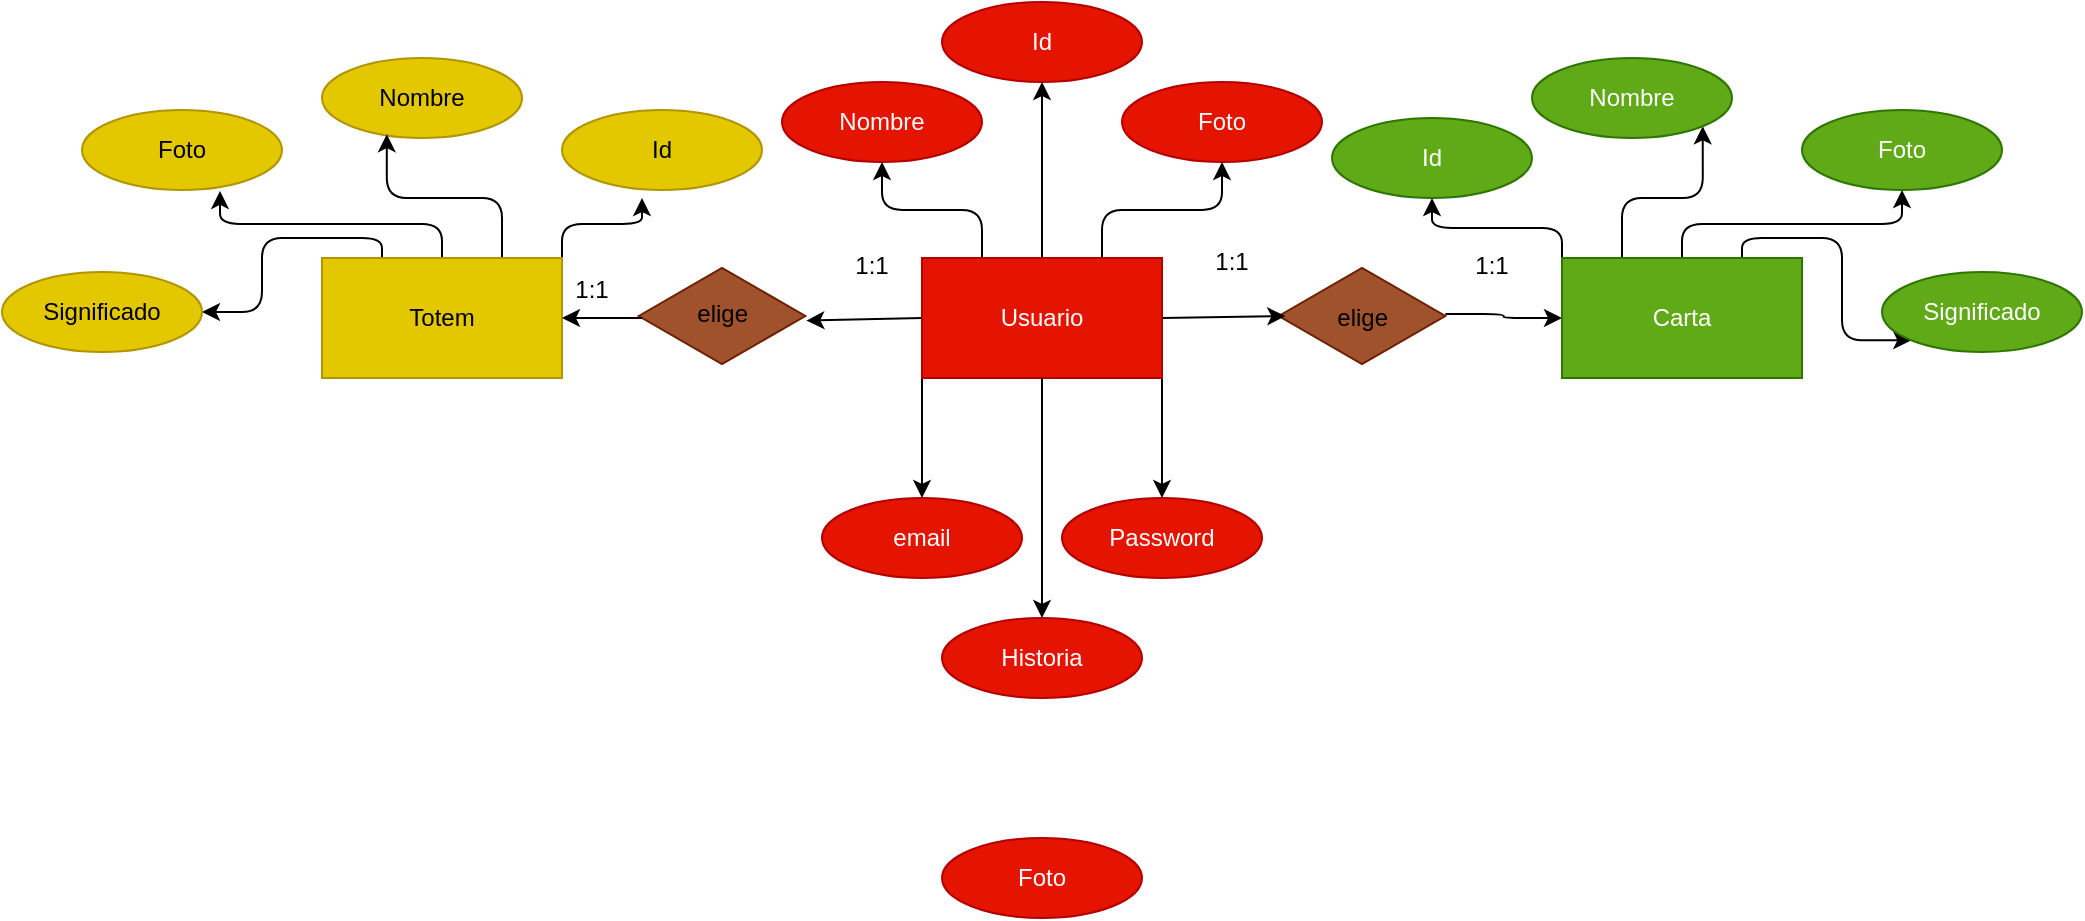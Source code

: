 <mxfile scale="0.5" border="0">
    <diagram id="iE6qEzHiYXfZ3j9LID3-" name="Modelo conceptual">
        <mxGraphModel dx="1103" dy="408" grid="1" gridSize="10" guides="1" tooltips="1" connect="1" arrows="1" fold="1" page="1" pageScale="1" pageWidth="1200" pageHeight="1920" background="none" math="0" shadow="0">
            <root>
                <mxCell id="0"/>
                <mxCell id="1" parent="0"/>
                <UserObject label="1:1" placeholders="1" name="Variable" id="35">
                    <mxCell style="text;html=1;strokeColor=none;fillColor=none;align=center;verticalAlign=middle;whiteSpace=wrap;overflow=hidden;" parent="1" vertex="1">
                        <mxGeometry x="330" y="186" width="30" height="20" as="geometry"/>
                    </mxCell>
                </UserObject>
                <UserObject label="1:1" placeholders="1" name="Variable" id="36">
                    <mxCell style="text;html=1;strokeColor=none;fillColor=none;align=center;verticalAlign=middle;whiteSpace=wrap;overflow=hidden;" parent="1" vertex="1">
                        <mxGeometry x="780" y="174" width="30" height="20" as="geometry"/>
                    </mxCell>
                </UserObject>
                <mxCell id="40" value="" style="html=1;whiteSpace=wrap;aspect=fixed;shape=isoRectangle;strokeColor=#6D1F00;fillColor=#a0522d;fontColor=#ffffff;" parent="1" vertex="1">
                    <mxGeometry x="368.34" y="184" width="83.33" height="50" as="geometry"/>
                </mxCell>
                <mxCell id="41" value="elige" style="text;strokeColor=none;fillColor=none;align=left;verticalAlign=top;spacingLeft=4;spacingRight=4;overflow=hidden;rotatable=0;points=[[0,0.5],[1,0.5]];portConstraint=eastwest;" parent="1" vertex="1">
                    <mxGeometry x="391.67" y="194" width="60" height="26" as="geometry"/>
                </mxCell>
                <mxCell id="44" style="edgeStyle=none;html=1;exitX=0;exitY=0.5;exitDx=0;exitDy=0;entryX=1.006;entryY=0.546;entryDx=0;entryDy=0;entryPerimeter=0;" parent="1" source="pCyHIW71zzCSvo0dhxa5-77" target="40" edge="1">
                    <mxGeometry relative="1" as="geometry">
                        <mxPoint x="510" y="197" as="sourcePoint"/>
                    </mxGeometry>
                </mxCell>
                <UserObject label="1:1" placeholders="1" name="Variable" id="46">
                    <mxCell style="text;html=1;strokeColor=none;fillColor=none;align=center;verticalAlign=middle;whiteSpace=wrap;overflow=hidden;" parent="1" vertex="1">
                        <mxGeometry x="470" y="174" width="30" height="20" as="geometry"/>
                    </mxCell>
                </UserObject>
                <mxCell id="47" value="" style="html=1;whiteSpace=wrap;aspect=fixed;shape=isoRectangle;strokeColor=#6D1F00;fillColor=#a0522d;fontColor=#ffffff;" parent="1" vertex="1">
                    <mxGeometry x="688.34" y="184" width="83.33" height="50" as="geometry"/>
                </mxCell>
                <mxCell id="61" style="edgeStyle=orthogonalEdgeStyle;html=1;exitX=1;exitY=0.5;exitDx=0;exitDy=0;entryX=0;entryY=0.5;entryDx=0;entryDy=0;" parent="1" source="48" target="pCyHIW71zzCSvo0dhxa5-83" edge="1">
                    <mxGeometry relative="1" as="geometry"/>
                </mxCell>
                <mxCell id="48" value="elige" style="text;strokeColor=none;fillColor=none;align=left;verticalAlign=top;spacingLeft=4;spacingRight=4;overflow=hidden;rotatable=0;points=[[0,0.5],[1,0.5]];portConstraint=eastwest;" parent="1" vertex="1">
                    <mxGeometry x="711.67" y="196" width="60" height="24" as="geometry"/>
                </mxCell>
                <mxCell id="51" style="edgeStyle=none;html=1;entryX=0.04;entryY=0.5;entryDx=0;entryDy=0;entryPerimeter=0;exitX=1;exitY=0.5;exitDx=0;exitDy=0;" parent="1" source="pCyHIW71zzCSvo0dhxa5-77" target="47" edge="1">
                    <mxGeometry relative="1" as="geometry">
                        <mxPoint x="640" y="197" as="sourcePoint"/>
                    </mxGeometry>
                </mxCell>
                <UserObject label="1:1" placeholders="1" name="Variable" id="52">
                    <mxCell style="text;html=1;strokeColor=none;fillColor=none;align=center;verticalAlign=middle;whiteSpace=wrap;overflow=hidden;" parent="1" vertex="1">
                        <mxGeometry x="650" y="172" width="30" height="20" as="geometry"/>
                    </mxCell>
                </UserObject>
                <mxCell id="pCyHIW71zzCSvo0dhxa5-69" value="Id" style="ellipse;whiteSpace=wrap;html=1;align=center;newEdgeStyle={&quot;edgeStyle&quot;:&quot;entityRelationEdgeStyle&quot;,&quot;startArrow&quot;:&quot;none&quot;,&quot;endArrow&quot;:&quot;none&quot;,&quot;segment&quot;:10,&quot;curved&quot;:1};treeFolding=1;treeMoving=1;strokeColor=#B09500;fillColor=#e3c800;fontColor=#000000;" parent="1" vertex="1">
                    <mxGeometry x="330" y="106" width="100" height="40" as="geometry"/>
                </mxCell>
                <mxCell id="pCyHIW71zzCSvo0dhxa5-70" value="Nombre" style="ellipse;whiteSpace=wrap;html=1;align=center;newEdgeStyle={&quot;edgeStyle&quot;:&quot;entityRelationEdgeStyle&quot;,&quot;startArrow&quot;:&quot;none&quot;,&quot;endArrow&quot;:&quot;none&quot;,&quot;segment&quot;:10,&quot;curved&quot;:1};treeFolding=1;treeMoving=1;strokeColor=#B09500;fillColor=#e3c800;fontColor=#000000;" parent="1" vertex="1">
                    <mxGeometry x="210" y="80" width="100" height="40" as="geometry"/>
                </mxCell>
                <mxCell id="pCyHIW71zzCSvo0dhxa5-71" value="Foto" style="ellipse;whiteSpace=wrap;html=1;align=center;newEdgeStyle={&quot;edgeStyle&quot;:&quot;entityRelationEdgeStyle&quot;,&quot;startArrow&quot;:&quot;none&quot;,&quot;endArrow&quot;:&quot;none&quot;,&quot;segment&quot;:10,&quot;curved&quot;:1};treeFolding=1;treeMoving=1;strokeColor=#B09500;fillColor=#e3c800;fontColor=#000000;" parent="1" vertex="1">
                    <mxGeometry x="90" y="106" width="100" height="40" as="geometry"/>
                </mxCell>
                <mxCell id="pCyHIW71zzCSvo0dhxa5-103" style="edgeStyle=orthogonalEdgeStyle;html=1;exitX=0.5;exitY=0;exitDx=0;exitDy=0;entryX=0.69;entryY=1.012;entryDx=0;entryDy=0;entryPerimeter=0;" parent="1" source="pCyHIW71zzCSvo0dhxa5-76" target="pCyHIW71zzCSvo0dhxa5-71" edge="1">
                    <mxGeometry relative="1" as="geometry"/>
                </mxCell>
                <mxCell id="pCyHIW71zzCSvo0dhxa5-104" style="edgeStyle=orthogonalEdgeStyle;html=1;exitX=0.75;exitY=0;exitDx=0;exitDy=0;entryX=0.324;entryY=0.952;entryDx=0;entryDy=0;entryPerimeter=0;" parent="1" source="pCyHIW71zzCSvo0dhxa5-76" target="pCyHIW71zzCSvo0dhxa5-70" edge="1">
                    <mxGeometry relative="1" as="geometry"/>
                </mxCell>
                <mxCell id="pCyHIW71zzCSvo0dhxa5-105" style="edgeStyle=orthogonalEdgeStyle;html=1;exitX=1;exitY=0;exitDx=0;exitDy=0;entryX=0.4;entryY=1.1;entryDx=0;entryDy=0;entryPerimeter=0;" parent="1" source="pCyHIW71zzCSvo0dhxa5-76" target="pCyHIW71zzCSvo0dhxa5-69" edge="1">
                    <mxGeometry relative="1" as="geometry"/>
                </mxCell>
                <mxCell id="58" style="edgeStyle=orthogonalEdgeStyle;html=1;exitX=0.25;exitY=0;exitDx=0;exitDy=0;entryX=1;entryY=0.5;entryDx=0;entryDy=0;" parent="1" source="pCyHIW71zzCSvo0dhxa5-76" target="54" edge="1">
                    <mxGeometry relative="1" as="geometry"/>
                </mxCell>
                <UserObject label="Totem" treeRoot="1" id="pCyHIW71zzCSvo0dhxa5-76">
                    <mxCell style="whiteSpace=wrap;html=1;align=center;treeFolding=1;treeMoving=1;newEdgeStyle={&quot;edgeStyle&quot;:&quot;elbowEdgeStyle&quot;,&quot;startArrow&quot;:&quot;none&quot;,&quot;endArrow&quot;:&quot;none&quot;};strokeColor=#B09500;fillColor=#e3c800;fontColor=#000000;" parent="1" vertex="1">
                        <mxGeometry x="210" y="180" width="120" height="60" as="geometry"/>
                    </mxCell>
                </UserObject>
                <mxCell id="pCyHIW71zzCSvo0dhxa5-106" style="edgeStyle=orthogonalEdgeStyle;html=1;exitX=0.25;exitY=0;exitDx=0;exitDy=0;entryX=0.5;entryY=1;entryDx=0;entryDy=0;" parent="1" source="pCyHIW71zzCSvo0dhxa5-77" target="pCyHIW71zzCSvo0dhxa5-79" edge="1">
                    <mxGeometry relative="1" as="geometry"/>
                </mxCell>
                <mxCell id="pCyHIW71zzCSvo0dhxa5-107" style="edgeStyle=orthogonalEdgeStyle;html=1;exitX=0.5;exitY=0;exitDx=0;exitDy=0;entryX=0.5;entryY=1;entryDx=0;entryDy=0;" parent="1" source="pCyHIW71zzCSvo0dhxa5-77" target="pCyHIW71zzCSvo0dhxa5-78" edge="1">
                    <mxGeometry relative="1" as="geometry"/>
                </mxCell>
                <mxCell id="pCyHIW71zzCSvo0dhxa5-108" style="edgeStyle=orthogonalEdgeStyle;html=1;exitX=0.75;exitY=0;exitDx=0;exitDy=0;entryX=0.5;entryY=1;entryDx=0;entryDy=0;" parent="1" source="pCyHIW71zzCSvo0dhxa5-77" target="pCyHIW71zzCSvo0dhxa5-81" edge="1">
                    <mxGeometry relative="1" as="geometry"/>
                </mxCell>
                <mxCell id="_eCifLH6FwVJIG36iBmr-53" style="edgeStyle=orthogonalEdgeStyle;html=1;exitX=0;exitY=1;exitDx=0;exitDy=0;entryX=0.5;entryY=0;entryDx=0;entryDy=0;" parent="1" source="pCyHIW71zzCSvo0dhxa5-77" target="pCyHIW71zzCSvo0dhxa5-80" edge="1">
                    <mxGeometry relative="1" as="geometry"/>
                </mxCell>
                <mxCell id="_eCifLH6FwVJIG36iBmr-54" style="edgeStyle=orthogonalEdgeStyle;html=1;exitX=1;exitY=1;exitDx=0;exitDy=0;entryX=0.5;entryY=0;entryDx=0;entryDy=0;" parent="1" source="pCyHIW71zzCSvo0dhxa5-77" target="pCyHIW71zzCSvo0dhxa5-82" edge="1">
                    <mxGeometry relative="1" as="geometry"/>
                </mxCell>
                <UserObject label="Usuario" treeRoot="1" id="pCyHIW71zzCSvo0dhxa5-77">
                    <mxCell style="whiteSpace=wrap;html=1;align=center;treeFolding=1;treeMoving=1;newEdgeStyle={&quot;edgeStyle&quot;:&quot;elbowEdgeStyle&quot;,&quot;startArrow&quot;:&quot;none&quot;,&quot;endArrow&quot;:&quot;none&quot;};strokeColor=#B20000;fillColor=#e51400;fontColor=#ffffff;" parent="1" vertex="1">
                        <mxGeometry x="510" y="180" width="120" height="60" as="geometry"/>
                    </mxCell>
                </UserObject>
                <mxCell id="pCyHIW71zzCSvo0dhxa5-78" value="Id" style="ellipse;whiteSpace=wrap;html=1;align=center;newEdgeStyle={&quot;edgeStyle&quot;:&quot;entityRelationEdgeStyle&quot;,&quot;startArrow&quot;:&quot;none&quot;,&quot;endArrow&quot;:&quot;none&quot;,&quot;segment&quot;:10,&quot;curved&quot;:1};treeFolding=1;treeMoving=1;strokeColor=#B20000;fillColor=#e51400;fontColor=#ffffff;" parent="1" vertex="1">
                    <mxGeometry x="520" y="52" width="100" height="40" as="geometry"/>
                </mxCell>
                <mxCell id="pCyHIW71zzCSvo0dhxa5-79" value="Nombre" style="ellipse;whiteSpace=wrap;html=1;align=center;newEdgeStyle={&quot;edgeStyle&quot;:&quot;entityRelationEdgeStyle&quot;,&quot;startArrow&quot;:&quot;none&quot;,&quot;endArrow&quot;:&quot;none&quot;,&quot;segment&quot;:10,&quot;curved&quot;:1};treeFolding=1;treeMoving=1;strokeColor=#B20000;fillColor=#e51400;fontColor=#ffffff;" parent="1" vertex="1">
                    <mxGeometry x="440" y="92" width="100" height="40" as="geometry"/>
                </mxCell>
                <mxCell id="pCyHIW71zzCSvo0dhxa5-80" value="email" style="ellipse;whiteSpace=wrap;html=1;align=center;newEdgeStyle={&quot;edgeStyle&quot;:&quot;entityRelationEdgeStyle&quot;,&quot;startArrow&quot;:&quot;none&quot;,&quot;endArrow&quot;:&quot;none&quot;,&quot;segment&quot;:10,&quot;curved&quot;:1};treeFolding=1;treeMoving=1;strokeColor=#B20000;fillColor=#e51400;fontColor=#ffffff;" parent="1" vertex="1">
                    <mxGeometry x="460" y="300" width="100" height="40" as="geometry"/>
                </mxCell>
                <mxCell id="pCyHIW71zzCSvo0dhxa5-81" value="Foto" style="ellipse;whiteSpace=wrap;html=1;align=center;newEdgeStyle={&quot;edgeStyle&quot;:&quot;entityRelationEdgeStyle&quot;,&quot;startArrow&quot;:&quot;none&quot;,&quot;endArrow&quot;:&quot;none&quot;,&quot;segment&quot;:10,&quot;curved&quot;:1};treeFolding=1;treeMoving=1;strokeColor=#B20000;fillColor=#e51400;fontColor=#ffffff;" parent="1" vertex="1">
                    <mxGeometry x="610" y="92" width="100" height="40" as="geometry"/>
                </mxCell>
                <mxCell id="pCyHIW71zzCSvo0dhxa5-82" value="Password" style="ellipse;whiteSpace=wrap;html=1;align=center;newEdgeStyle={&quot;edgeStyle&quot;:&quot;entityRelationEdgeStyle&quot;,&quot;startArrow&quot;:&quot;none&quot;,&quot;endArrow&quot;:&quot;none&quot;,&quot;segment&quot;:10,&quot;curved&quot;:1};treeFolding=1;treeMoving=1;strokeColor=#B20000;fillColor=#e51400;fontColor=#ffffff;" parent="1" vertex="1">
                    <mxGeometry x="580" y="300" width="100" height="40" as="geometry"/>
                </mxCell>
                <mxCell id="_eCifLH6FwVJIG36iBmr-59" style="edgeStyle=orthogonalEdgeStyle;html=1;exitX=0;exitY=0;exitDx=0;exitDy=0;entryX=0.5;entryY=1;entryDx=0;entryDy=0;" parent="1" source="pCyHIW71zzCSvo0dhxa5-83" target="pCyHIW71zzCSvo0dhxa5-84" edge="1">
                    <mxGeometry relative="1" as="geometry"/>
                </mxCell>
                <mxCell id="_eCifLH6FwVJIG36iBmr-60" style="edgeStyle=orthogonalEdgeStyle;html=1;exitX=0.25;exitY=0;exitDx=0;exitDy=0;entryX=1;entryY=1;entryDx=0;entryDy=0;" parent="1" source="pCyHIW71zzCSvo0dhxa5-83" target="pCyHIW71zzCSvo0dhxa5-85" edge="1">
                    <mxGeometry relative="1" as="geometry"/>
                </mxCell>
                <mxCell id="_eCifLH6FwVJIG36iBmr-61" style="edgeStyle=orthogonalEdgeStyle;html=1;exitX=0.5;exitY=0;exitDx=0;exitDy=0;entryX=0.5;entryY=1;entryDx=0;entryDy=0;" parent="1" source="pCyHIW71zzCSvo0dhxa5-83" target="pCyHIW71zzCSvo0dhxa5-86" edge="1">
                    <mxGeometry relative="1" as="geometry"/>
                </mxCell>
                <mxCell id="_eCifLH6FwVJIG36iBmr-62" style="edgeStyle=orthogonalEdgeStyle;html=1;exitX=0.75;exitY=0;exitDx=0;exitDy=0;entryX=0;entryY=1;entryDx=0;entryDy=0;" parent="1" source="pCyHIW71zzCSvo0dhxa5-83" target="pCyHIW71zzCSvo0dhxa5-87" edge="1">
                    <mxGeometry relative="1" as="geometry"/>
                </mxCell>
                <UserObject label="Carta" treeRoot="1" id="pCyHIW71zzCSvo0dhxa5-83">
                    <mxCell style="whiteSpace=wrap;html=1;align=center;treeFolding=1;treeMoving=1;newEdgeStyle={&quot;edgeStyle&quot;:&quot;elbowEdgeStyle&quot;,&quot;startArrow&quot;:&quot;none&quot;,&quot;endArrow&quot;:&quot;none&quot;};strokeColor=#2D7600;fillColor=#60a917;fontColor=#ffffff;" parent="1" vertex="1">
                        <mxGeometry x="830" y="180" width="120" height="60" as="geometry"/>
                    </mxCell>
                </UserObject>
                <mxCell id="pCyHIW71zzCSvo0dhxa5-84" value="Id" style="ellipse;whiteSpace=wrap;html=1;align=center;newEdgeStyle={&quot;edgeStyle&quot;:&quot;entityRelationEdgeStyle&quot;,&quot;startArrow&quot;:&quot;none&quot;,&quot;endArrow&quot;:&quot;none&quot;,&quot;segment&quot;:10,&quot;curved&quot;:1};treeFolding=1;treeMoving=1;strokeColor=#2D7600;fillColor=#60a917;fontColor=#ffffff;" parent="1" vertex="1">
                    <mxGeometry x="715" y="110" width="100" height="40" as="geometry"/>
                </mxCell>
                <mxCell id="pCyHIW71zzCSvo0dhxa5-85" value="Nombre" style="ellipse;whiteSpace=wrap;html=1;align=center;newEdgeStyle={&quot;edgeStyle&quot;:&quot;entityRelationEdgeStyle&quot;,&quot;startArrow&quot;:&quot;none&quot;,&quot;endArrow&quot;:&quot;none&quot;,&quot;segment&quot;:10,&quot;curved&quot;:1};treeFolding=1;treeMoving=1;strokeColor=#2D7600;fillColor=#60a917;fontColor=#ffffff;" parent="1" vertex="1">
                    <mxGeometry x="815" y="80" width="100" height="40" as="geometry"/>
                </mxCell>
                <mxCell id="pCyHIW71zzCSvo0dhxa5-86" value="Foto" style="ellipse;whiteSpace=wrap;html=1;align=center;newEdgeStyle={&quot;edgeStyle&quot;:&quot;entityRelationEdgeStyle&quot;,&quot;startArrow&quot;:&quot;none&quot;,&quot;endArrow&quot;:&quot;none&quot;,&quot;segment&quot;:10,&quot;curved&quot;:1};treeFolding=1;treeMoving=1;strokeColor=#2D7600;fillColor=#60a917;fontColor=#ffffff;" parent="1" vertex="1">
                    <mxGeometry x="950" y="106" width="100" height="40" as="geometry"/>
                </mxCell>
                <mxCell id="pCyHIW71zzCSvo0dhxa5-87" value="Significado" style="ellipse;whiteSpace=wrap;html=1;align=center;newEdgeStyle={&quot;edgeStyle&quot;:&quot;entityRelationEdgeStyle&quot;,&quot;startArrow&quot;:&quot;none&quot;,&quot;endArrow&quot;:&quot;none&quot;,&quot;segment&quot;:10,&quot;curved&quot;:1};treeFolding=1;treeMoving=1;strokeColor=#2D7600;fillColor=#60a917;fontColor=#ffffff;" parent="1" vertex="1">
                    <mxGeometry x="990" y="187" width="100" height="40" as="geometry"/>
                </mxCell>
                <mxCell id="ReUuybEWFd-jLYVmtw9k-53" value="Foto" style="ellipse;whiteSpace=wrap;html=1;align=center;newEdgeStyle={&quot;edgeStyle&quot;:&quot;entityRelationEdgeStyle&quot;,&quot;startArrow&quot;:&quot;none&quot;,&quot;endArrow&quot;:&quot;none&quot;,&quot;segment&quot;:10,&quot;curved&quot;:1};treeFolding=1;treeMoving=1;strokeColor=#B20000;fillColor=#e51400;fontColor=#ffffff;" parent="1" vertex="1">
                    <mxGeometry x="520" y="470" width="100" height="40" as="geometry"/>
                </mxCell>
                <mxCell id="54" value="Significado" style="ellipse;whiteSpace=wrap;html=1;align=center;newEdgeStyle={&quot;edgeStyle&quot;:&quot;entityRelationEdgeStyle&quot;,&quot;startArrow&quot;:&quot;none&quot;,&quot;endArrow&quot;:&quot;none&quot;,&quot;segment&quot;:10,&quot;curved&quot;:1};treeFolding=1;treeMoving=1;strokeColor=#B09500;fillColor=#e3c800;fontColor=#000000;" parent="1" vertex="1">
                    <mxGeometry x="50" y="187" width="100" height="40" as="geometry"/>
                </mxCell>
                <mxCell id="59" value="" style="endArrow=classic;html=1;entryX=1;entryY=0.5;entryDx=0;entryDy=0;" parent="1" target="pCyHIW71zzCSvo0dhxa5-76" edge="1">
                    <mxGeometry width="50" height="50" relative="1" as="geometry">
                        <mxPoint x="370" y="210" as="sourcePoint"/>
                        <mxPoint x="620" y="170" as="targetPoint"/>
                    </mxGeometry>
                </mxCell>
                <mxCell id="WdvmAIKZVsrWTB-4Ifth-61" value="Historia" style="ellipse;whiteSpace=wrap;html=1;align=center;newEdgeStyle={&quot;edgeStyle&quot;:&quot;entityRelationEdgeStyle&quot;,&quot;startArrow&quot;:&quot;none&quot;,&quot;endArrow&quot;:&quot;none&quot;,&quot;segment&quot;:10,&quot;curved&quot;:1};treeFolding=1;treeMoving=1;strokeColor=#B20000;fillColor=#e51400;fontColor=#ffffff;" parent="1" vertex="1">
                    <mxGeometry x="520" y="360" width="100" height="40" as="geometry"/>
                </mxCell>
                <mxCell id="WdvmAIKZVsrWTB-4Ifth-62" value="" style="endArrow=classic;html=1;exitX=0.5;exitY=1;exitDx=0;exitDy=0;entryX=0.5;entryY=0;entryDx=0;entryDy=0;" parent="1" source="pCyHIW71zzCSvo0dhxa5-77" target="WdvmAIKZVsrWTB-4Ifth-61" edge="1">
                    <mxGeometry width="50" height="50" relative="1" as="geometry">
                        <mxPoint x="570" y="220" as="sourcePoint"/>
                        <mxPoint x="620" y="170" as="targetPoint"/>
                    </mxGeometry>
                </mxCell>
            </root>
        </mxGraphModel>
    </diagram>
    <diagram name="Inicio modelo lógico" id="D69tmYM4fXNlvvnJkglO">
        <mxGraphModel dx="1043" dy="467" grid="1" gridSize="10" guides="1" tooltips="1" connect="1" arrows="1" fold="1" page="1" pageScale="1" pageWidth="980" pageHeight="1390" background="none" math="0" shadow="0">
            <root>
                <mxCell id="hHqZHQeaDjUlf17yymRI-0"/>
                <mxCell id="hHqZHQeaDjUlf17yymRI-1" parent="hHqZHQeaDjUlf17yymRI-0"/>
                <mxCell id="hHqZHQeaDjUlf17yymRI-2" value="Carta" style="swimlane;fontStyle=0;childLayout=stackLayout;horizontal=1;startSize=26;fillColor=#60a917;horizontalStack=0;resizeParent=1;resizeParentMax=0;resizeLast=0;collapsible=1;marginBottom=0;fontColor=#ffffff;strokeColor=#2D7600;" parent="hHqZHQeaDjUlf17yymRI-1" vertex="1">
                    <mxGeometry x="720" y="40" width="140" height="130" as="geometry"/>
                </mxCell>
                <mxCell id="hHqZHQeaDjUlf17yymRI-3" value="Id [PK]" style="text;strokeColor=none;fillColor=none;align=left;verticalAlign=top;spacingLeft=4;spacingRight=4;overflow=hidden;rotatable=0;points=[[0,0.5],[1,0.5]];portConstraint=eastwest;" parent="hHqZHQeaDjUlf17yymRI-2" vertex="1">
                    <mxGeometry y="26" width="140" height="26" as="geometry"/>
                </mxCell>
                <mxCell id="hHqZHQeaDjUlf17yymRI-4" value="Nombre" style="text;strokeColor=none;fillColor=none;align=left;verticalAlign=top;spacingLeft=4;spacingRight=4;overflow=hidden;rotatable=0;points=[[0,0.5],[1,0.5]];portConstraint=eastwest;" parent="hHqZHQeaDjUlf17yymRI-2" vertex="1">
                    <mxGeometry y="52" width="140" height="26" as="geometry"/>
                </mxCell>
                <mxCell id="hHqZHQeaDjUlf17yymRI-8" value="Foto" style="text;strokeColor=none;fillColor=none;align=left;verticalAlign=top;spacingLeft=4;spacingRight=4;overflow=hidden;rotatable=0;points=[[0,0.5],[1,0.5]];portConstraint=eastwest;" parent="hHqZHQeaDjUlf17yymRI-2" vertex="1">
                    <mxGeometry y="78" width="140" height="26" as="geometry"/>
                </mxCell>
                <mxCell id="sWroOtHjZFTIptuPELxP-1" value="Significado" style="text;strokeColor=none;fillColor=none;align=left;verticalAlign=top;spacingLeft=4;spacingRight=4;overflow=hidden;rotatable=0;points=[[0,0.5],[1,0.5]];portConstraint=eastwest;" parent="hHqZHQeaDjUlf17yymRI-2" vertex="1">
                    <mxGeometry y="104" width="140" height="26" as="geometry"/>
                </mxCell>
                <mxCell id="hHqZHQeaDjUlf17yymRI-10" value="Totem" style="swimlane;fontStyle=0;childLayout=stackLayout;horizontal=1;startSize=26;fillColor=#e3c800;horizontalStack=0;resizeParent=1;resizeParentMax=0;resizeLast=0;collapsible=1;marginBottom=0;fontColor=#000000;strokeColor=#B09500;" parent="hHqZHQeaDjUlf17yymRI-1" vertex="1">
                    <mxGeometry x="90" y="40" width="140" height="130" as="geometry"/>
                </mxCell>
                <mxCell id="hHqZHQeaDjUlf17yymRI-11" value="Id [PK]" style="text;strokeColor=none;fillColor=none;align=left;verticalAlign=top;spacingLeft=4;spacingRight=4;overflow=hidden;rotatable=0;points=[[0,0.5],[1,0.5]];portConstraint=eastwest;" parent="hHqZHQeaDjUlf17yymRI-10" vertex="1">
                    <mxGeometry y="26" width="140" height="26" as="geometry"/>
                </mxCell>
                <mxCell id="hHqZHQeaDjUlf17yymRI-12" value="Nombre" style="text;strokeColor=none;fillColor=none;align=left;verticalAlign=top;spacingLeft=4;spacingRight=4;overflow=hidden;rotatable=0;points=[[0,0.5],[1,0.5]];portConstraint=eastwest;" parent="hHqZHQeaDjUlf17yymRI-10" vertex="1">
                    <mxGeometry y="52" width="140" height="26" as="geometry"/>
                </mxCell>
                <mxCell id="YVK6UqGNmw5OA04rjKyP-0" value="Foto" style="text;strokeColor=none;fillColor=none;align=left;verticalAlign=top;spacingLeft=4;spacingRight=4;overflow=hidden;rotatable=0;points=[[0,0.5],[1,0.5]];portConstraint=eastwest;" parent="hHqZHQeaDjUlf17yymRI-10" vertex="1">
                    <mxGeometry y="78" width="140" height="26" as="geometry"/>
                </mxCell>
                <mxCell id="hHqZHQeaDjUlf17yymRI-14" value="Significado" style="text;strokeColor=none;fillColor=none;align=left;verticalAlign=top;spacingLeft=4;spacingRight=4;overflow=hidden;rotatable=0;points=[[0,0.5],[1,0.5]];portConstraint=eastwest;" parent="hHqZHQeaDjUlf17yymRI-10" vertex="1">
                    <mxGeometry y="104" width="140" height="26" as="geometry"/>
                </mxCell>
                <mxCell id="hHqZHQeaDjUlf17yymRI-18" value="Usuario" style="swimlane;fontStyle=0;childLayout=stackLayout;horizontal=1;startSize=26;fillColor=#e51400;horizontalStack=0;resizeParent=1;resizeParentMax=0;resizeLast=0;collapsible=1;marginBottom=0;fontColor=#ffffff;strokeColor=#B20000;" parent="hHqZHQeaDjUlf17yymRI-1" vertex="1">
                    <mxGeometry x="414" y="40" width="140" height="186" as="geometry"/>
                </mxCell>
                <mxCell id="hHqZHQeaDjUlf17yymRI-19" value="Id [PK]" style="text;strokeColor=none;fillColor=none;align=left;verticalAlign=top;spacingLeft=4;spacingRight=4;overflow=hidden;rotatable=0;points=[[0,0.5],[1,0.5]];portConstraint=eastwest;" parent="hHqZHQeaDjUlf17yymRI-18" vertex="1">
                    <mxGeometry y="26" width="140" height="26" as="geometry"/>
                </mxCell>
                <mxCell id="hHqZHQeaDjUlf17yymRI-20" value="Nombre " style="text;strokeColor=none;fillColor=none;align=left;verticalAlign=top;spacingLeft=4;spacingRight=4;overflow=hidden;rotatable=0;points=[[0,0.5],[1,0.5]];portConstraint=eastwest;" parent="hHqZHQeaDjUlf17yymRI-18" vertex="1">
                    <mxGeometry y="52" width="140" height="26" as="geometry"/>
                </mxCell>
                <mxCell id="00NBz5Od6YkofCq2-Dhd-0" value="Foto" style="text;strokeColor=none;fillColor=none;align=left;verticalAlign=top;spacingLeft=4;spacingRight=4;overflow=hidden;rotatable=0;points=[[0,0.5],[1,0.5]];portConstraint=eastwest;" parent="hHqZHQeaDjUlf17yymRI-18" vertex="1">
                    <mxGeometry y="78" width="140" height="26" as="geometry"/>
                </mxCell>
                <mxCell id="hHqZHQeaDjUlf17yymRI-21" value="email" style="text;strokeColor=none;fillColor=none;align=left;verticalAlign=top;spacingLeft=4;spacingRight=4;overflow=hidden;rotatable=0;points=[[0,0.5],[1,0.5]];portConstraint=eastwest;" parent="hHqZHQeaDjUlf17yymRI-18" vertex="1">
                    <mxGeometry y="104" width="140" height="26" as="geometry"/>
                </mxCell>
                <mxCell id="hHqZHQeaDjUlf17yymRI-24" value="Password" style="text;strokeColor=none;fillColor=none;align=left;verticalAlign=top;spacingLeft=4;spacingRight=4;overflow=hidden;rotatable=0;points=[[0,0.5],[1,0.5]];portConstraint=eastwest;" parent="hHqZHQeaDjUlf17yymRI-18" vertex="1">
                    <mxGeometry y="130" width="140" height="26" as="geometry"/>
                </mxCell>
                <mxCell id="Ferib7_GbyZPoseZmHjp-0" value="Historia" style="text;strokeColor=none;fillColor=none;align=left;verticalAlign=middle;spacingLeft=4;spacingRight=4;overflow=hidden;points=[[0,0.5],[1,0.5]];portConstraint=eastwest;rotatable=0;" vertex="1" parent="hHqZHQeaDjUlf17yymRI-18">
                    <mxGeometry y="156" width="140" height="30" as="geometry"/>
                </mxCell>
                <UserObject label="1:1" placeholders="1" name="Variable" id="hHqZHQeaDjUlf17yymRI-30">
                    <mxCell style="text;html=1;strokeColor=none;fillColor=none;align=center;verticalAlign=middle;whiteSpace=wrap;overflow=hidden;" parent="hHqZHQeaDjUlf17yymRI-1" vertex="1">
                        <mxGeometry x="230" y="134" width="30" height="20" as="geometry"/>
                    </mxCell>
                </UserObject>
                <UserObject label="1:1" placeholders="1" name="Variable" id="hHqZHQeaDjUlf17yymRI-31">
                    <mxCell style="text;html=1;strokeColor=none;fillColor=none;align=center;verticalAlign=middle;whiteSpace=wrap;overflow=hidden;" parent="hHqZHQeaDjUlf17yymRI-1" vertex="1">
                        <mxGeometry x="680" y="134" width="30" height="20" as="geometry"/>
                    </mxCell>
                </UserObject>
                <mxCell id="hHqZHQeaDjUlf17yymRI-33" value="" style="html=1;whiteSpace=wrap;aspect=fixed;shape=isoRectangle;strokeColor=#6D1F00;fillColor=#a0522d;fontColor=#ffffff;" parent="hHqZHQeaDjUlf17yymRI-1" vertex="1">
                    <mxGeometry x="268.34" y="132" width="83.33" height="50" as="geometry"/>
                </mxCell>
                <mxCell id="hHqZHQeaDjUlf17yymRI-34" value="elige" style="text;strokeColor=none;fillColor=none;align=left;verticalAlign=top;spacingLeft=4;spacingRight=4;overflow=hidden;rotatable=0;points=[[0,0.5],[1,0.5]];portConstraint=eastwest;" parent="hHqZHQeaDjUlf17yymRI-1" vertex="1">
                    <mxGeometry x="291.67" y="141" width="60" height="26" as="geometry"/>
                </mxCell>
                <mxCell id="hHqZHQeaDjUlf17yymRI-35" style="edgeStyle=none;html=1;exitX=0;exitY=0.5;exitDx=0;exitDy=0;entryX=1.006;entryY=0.546;entryDx=0;entryDy=0;entryPerimeter=0;" parent="hHqZHQeaDjUlf17yymRI-1" source="hHqZHQeaDjUlf17yymRI-21" target="hHqZHQeaDjUlf17yymRI-33" edge="1">
                    <mxGeometry relative="1" as="geometry"/>
                </mxCell>
                <mxCell id="hHqZHQeaDjUlf17yymRI-36" style="edgeStyle=none;html=1;exitX=1;exitY=0.5;exitDx=0;exitDy=0;entryX=0.011;entryY=0.537;entryDx=0;entryDy=0;entryPerimeter=0;" parent="hHqZHQeaDjUlf17yymRI-1" source="hHqZHQeaDjUlf17yymRI-14" target="hHqZHQeaDjUlf17yymRI-33" edge="1">
                    <mxGeometry relative="1" as="geometry">
                        <mxPoint x="260" y="131" as="targetPoint"/>
                    </mxGeometry>
                </mxCell>
                <UserObject label="1:1" placeholders="1" name="Variable" id="hHqZHQeaDjUlf17yymRI-37">
                    <mxCell style="text;html=1;strokeColor=none;fillColor=none;align=center;verticalAlign=middle;whiteSpace=wrap;overflow=hidden;" parent="hHqZHQeaDjUlf17yymRI-1" vertex="1">
                        <mxGeometry x="370" y="134" width="30" height="20" as="geometry"/>
                    </mxCell>
                </UserObject>
                <mxCell id="hHqZHQeaDjUlf17yymRI-38" value="" style="html=1;whiteSpace=wrap;aspect=fixed;shape=isoRectangle;strokeColor=#6D1F00;fillColor=#a0522d;fontColor=#ffffff;" parent="hHqZHQeaDjUlf17yymRI-1" vertex="1">
                    <mxGeometry x="588.33" y="132" width="83.33" height="50" as="geometry"/>
                </mxCell>
                <mxCell id="hHqZHQeaDjUlf17yymRI-39" value="elige" style="text;strokeColor=none;fillColor=none;align=left;verticalAlign=top;spacingLeft=4;spacingRight=4;overflow=hidden;rotatable=0;points=[[0,0.5],[1,0.5]];portConstraint=eastwest;" parent="hHqZHQeaDjUlf17yymRI-1" vertex="1">
                    <mxGeometry x="611.66" y="142" width="60" height="24" as="geometry"/>
                </mxCell>
                <mxCell id="hHqZHQeaDjUlf17yymRI-40" style="edgeStyle=none;html=1;exitX=0;exitY=0.5;exitDx=0;exitDy=0;entryX=1.008;entryY=0.537;entryDx=0;entryDy=0;entryPerimeter=0;" parent="hHqZHQeaDjUlf17yymRI-1" source="sWroOtHjZFTIptuPELxP-1" target="hHqZHQeaDjUlf17yymRI-38" edge="1">
                    <mxGeometry relative="1" as="geometry"/>
                </mxCell>
                <mxCell id="hHqZHQeaDjUlf17yymRI-41" style="edgeStyle=none;html=1;exitX=1;exitY=0.5;exitDx=0;exitDy=0;entryX=0.04;entryY=0.5;entryDx=0;entryDy=0;entryPerimeter=0;" parent="hHqZHQeaDjUlf17yymRI-1" source="hHqZHQeaDjUlf17yymRI-21" target="hHqZHQeaDjUlf17yymRI-38" edge="1">
                    <mxGeometry relative="1" as="geometry"/>
                </mxCell>
                <UserObject label="1:1" placeholders="1" name="Variable" id="hHqZHQeaDjUlf17yymRI-42">
                    <mxCell style="text;html=1;strokeColor=none;fillColor=none;align=center;verticalAlign=middle;whiteSpace=wrap;overflow=hidden;" parent="hHqZHQeaDjUlf17yymRI-1" vertex="1">
                        <mxGeometry x="550" y="132" width="30" height="20" as="geometry"/>
                    </mxCell>
                </UserObject>
            </root>
        </mxGraphModel>
    </diagram>
    <diagram name="Resultado de normalización" id="wtPwgygJyUGfW-qzV3mA">
        <mxGraphModel dx="1043" dy="467" grid="1" gridSize="10" guides="1" tooltips="1" connect="1" arrows="1" fold="1" page="1" pageScale="1" pageWidth="980" pageHeight="1390" background="none" math="0" shadow="0">
            <root>
                <mxCell id="BG7QxD9jQMTwQ4Rx9OvQ-0"/>
                <mxCell id="BG7QxD9jQMTwQ4Rx9OvQ-1" parent="BG7QxD9jQMTwQ4Rx9OvQ-0"/>
                <mxCell id="BG7QxD9jQMTwQ4Rx9OvQ-2" value="Carta" style="swimlane;fontStyle=0;childLayout=stackLayout;horizontal=1;startSize=26;fillColor=#60a917;horizontalStack=0;resizeParent=1;resizeParentMax=0;resizeLast=0;collapsible=1;marginBottom=0;fontColor=#ffffff;strokeColor=#2D7600;" parent="BG7QxD9jQMTwQ4Rx9OvQ-1" vertex="1">
                    <mxGeometry x="735" y="66" width="140" height="130" as="geometry"/>
                </mxCell>
                <mxCell id="BG7QxD9jQMTwQ4Rx9OvQ-3" value="Id [PK]" style="text;strokeColor=none;fillColor=none;align=left;verticalAlign=top;spacingLeft=4;spacingRight=4;overflow=hidden;rotatable=0;points=[[0,0.5],[1,0.5]];portConstraint=eastwest;" parent="BG7QxD9jQMTwQ4Rx9OvQ-2" vertex="1">
                    <mxGeometry y="26" width="140" height="26" as="geometry"/>
                </mxCell>
                <mxCell id="BG7QxD9jQMTwQ4Rx9OvQ-4" value="Nombre" style="text;strokeColor=none;fillColor=none;align=left;verticalAlign=top;spacingLeft=4;spacingRight=4;overflow=hidden;rotatable=0;points=[[0,0.5],[1,0.5]];portConstraint=eastwest;" parent="BG7QxD9jQMTwQ4Rx9OvQ-2" vertex="1">
                    <mxGeometry y="52" width="140" height="26" as="geometry"/>
                </mxCell>
                <mxCell id="BG7QxD9jQMTwQ4Rx9OvQ-8" value="Foto" style="text;strokeColor=none;fillColor=none;align=left;verticalAlign=top;spacingLeft=4;spacingRight=4;overflow=hidden;rotatable=0;points=[[0,0.5],[1,0.5]];portConstraint=eastwest;" parent="BG7QxD9jQMTwQ4Rx9OvQ-2" vertex="1">
                    <mxGeometry y="78" width="140" height="26" as="geometry"/>
                </mxCell>
                <mxCell id="BG7QxD9jQMTwQ4Rx9OvQ-5" value="Significado" style="text;strokeColor=none;fillColor=none;align=left;verticalAlign=top;spacingLeft=4;spacingRight=4;overflow=hidden;rotatable=0;points=[[0,0.5],[1,0.5]];portConstraint=eastwest;" parent="BG7QxD9jQMTwQ4Rx9OvQ-2" vertex="1">
                    <mxGeometry y="104" width="140" height="26" as="geometry"/>
                </mxCell>
                <mxCell id="BG7QxD9jQMTwQ4Rx9OvQ-10" value="Totem" style="swimlane;fontStyle=0;childLayout=stackLayout;horizontal=1;startSize=26;fillColor=#e3c800;horizontalStack=0;resizeParent=1;resizeParentMax=0;resizeLast=0;collapsible=1;marginBottom=0;fontColor=#000000;strokeColor=#B09500;" parent="BG7QxD9jQMTwQ4Rx9OvQ-1" vertex="1">
                    <mxGeometry x="105" y="66" width="140" height="130" as="geometry"/>
                </mxCell>
                <mxCell id="BG7QxD9jQMTwQ4Rx9OvQ-11" value="Id [PK]" style="text;strokeColor=none;fillColor=none;align=left;verticalAlign=top;spacingLeft=4;spacingRight=4;overflow=hidden;rotatable=0;points=[[0,0.5],[1,0.5]];portConstraint=eastwest;" parent="BG7QxD9jQMTwQ4Rx9OvQ-10" vertex="1">
                    <mxGeometry y="26" width="140" height="26" as="geometry"/>
                </mxCell>
                <mxCell id="BG7QxD9jQMTwQ4Rx9OvQ-12" value="Nombre" style="text;strokeColor=none;fillColor=none;align=left;verticalAlign=top;spacingLeft=4;spacingRight=4;overflow=hidden;rotatable=0;points=[[0,0.5],[1,0.5]];portConstraint=eastwest;" parent="BG7QxD9jQMTwQ4Rx9OvQ-10" vertex="1">
                    <mxGeometry y="52" width="140" height="26" as="geometry"/>
                </mxCell>
                <mxCell id="d0CPNtlD_YbES1VPoXTC-1" value="Foto" style="text;strokeColor=none;fillColor=none;align=left;verticalAlign=top;spacingLeft=4;spacingRight=4;overflow=hidden;rotatable=0;points=[[0,0.5],[1,0.5]];portConstraint=eastwest;" parent="BG7QxD9jQMTwQ4Rx9OvQ-10" vertex="1">
                    <mxGeometry y="78" width="140" height="26" as="geometry"/>
                </mxCell>
                <mxCell id="BG7QxD9jQMTwQ4Rx9OvQ-14" value="Significado" style="text;strokeColor=none;fillColor=none;align=left;verticalAlign=top;spacingLeft=4;spacingRight=4;overflow=hidden;rotatable=0;points=[[0,0.5],[1,0.5]];portConstraint=eastwest;" parent="BG7QxD9jQMTwQ4Rx9OvQ-10" vertex="1">
                    <mxGeometry y="104" width="140" height="26" as="geometry"/>
                </mxCell>
                <mxCell id="BG7QxD9jQMTwQ4Rx9OvQ-18" value="Usuario" style="swimlane;fontStyle=0;childLayout=stackLayout;horizontal=1;startSize=26;fillColor=#e51400;horizontalStack=0;resizeParent=1;resizeParentMax=0;resizeLast=0;collapsible=1;marginBottom=0;fontColor=#ffffff;strokeColor=#B20000;" parent="BG7QxD9jQMTwQ4Rx9OvQ-1" vertex="1">
                    <mxGeometry x="420" y="66" width="140" height="160" as="geometry"/>
                </mxCell>
                <mxCell id="BG7QxD9jQMTwQ4Rx9OvQ-19" value="Id [ [PK]" style="text;strokeColor=none;fillColor=none;align=left;verticalAlign=top;spacingLeft=4;spacingRight=4;overflow=hidden;rotatable=0;points=[[0,0.5],[1,0.5]];portConstraint=eastwest;" parent="BG7QxD9jQMTwQ4Rx9OvQ-18" vertex="1">
                    <mxGeometry y="26" width="140" height="26" as="geometry"/>
                </mxCell>
                <mxCell id="BG7QxD9jQMTwQ4Rx9OvQ-20" value="Nombre " style="text;strokeColor=none;fillColor=none;align=left;verticalAlign=top;spacingLeft=4;spacingRight=4;overflow=hidden;rotatable=0;points=[[0,0.5],[1,0.5]];portConstraint=eastwest;" parent="BG7QxD9jQMTwQ4Rx9OvQ-18" vertex="1">
                    <mxGeometry y="52" width="140" height="26" as="geometry"/>
                </mxCell>
                <mxCell id="U3ArHrAxmBmYmhFHqRsA-0" value="Foto" style="text;strokeColor=none;fillColor=none;align=left;verticalAlign=top;spacingLeft=4;spacingRight=4;overflow=hidden;rotatable=0;points=[[0,0.5],[1,0.5]];portConstraint=eastwest;" parent="BG7QxD9jQMTwQ4Rx9OvQ-18" vertex="1">
                    <mxGeometry y="78" width="140" height="26" as="geometry"/>
                </mxCell>
                <mxCell id="BG7QxD9jQMTwQ4Rx9OvQ-21" value="email" style="text;strokeColor=none;fillColor=none;align=left;verticalAlign=top;spacingLeft=4;spacingRight=4;overflow=hidden;rotatable=0;points=[[0,0.5],[1,0.5]];portConstraint=eastwest;" parent="BG7QxD9jQMTwQ4Rx9OvQ-18" vertex="1">
                    <mxGeometry y="104" width="140" height="26" as="geometry"/>
                </mxCell>
                <mxCell id="CgXusRNK-1CS-77x77qN-0" value="Password" style="text;strokeColor=none;fillColor=none;align=left;verticalAlign=middle;spacingLeft=4;spacingRight=4;overflow=hidden;points=[[0,0.5],[1,0.5]];portConstraint=eastwest;rotatable=0;" vertex="1" parent="BG7QxD9jQMTwQ4Rx9OvQ-18">
                    <mxGeometry y="130" width="140" height="30" as="geometry"/>
                </mxCell>
                <UserObject label="1:1" placeholders="1" name="Variable" id="BG7QxD9jQMTwQ4Rx9OvQ-30">
                    <mxCell style="text;html=1;strokeColor=none;fillColor=none;align=center;verticalAlign=middle;whiteSpace=wrap;overflow=hidden;" parent="BG7QxD9jQMTwQ4Rx9OvQ-1" vertex="1">
                        <mxGeometry x="245" y="134" width="30" height="20" as="geometry"/>
                    </mxCell>
                </UserObject>
                <UserObject label="1:1" placeholders="1" name="Variable" id="BG7QxD9jQMTwQ4Rx9OvQ-31">
                    <mxCell style="text;html=1;strokeColor=none;fillColor=none;align=center;verticalAlign=middle;whiteSpace=wrap;overflow=hidden;" parent="BG7QxD9jQMTwQ4Rx9OvQ-1" vertex="1">
                        <mxGeometry x="695" y="134" width="30" height="20" as="geometry"/>
                    </mxCell>
                </UserObject>
                <mxCell id="BG7QxD9jQMTwQ4Rx9OvQ-33" value="" style="html=1;whiteSpace=wrap;aspect=fixed;shape=isoRectangle;strokeColor=#6D1F00;fillColor=#a0522d;fontColor=#ffffff;" parent="BG7QxD9jQMTwQ4Rx9OvQ-1" vertex="1">
                    <mxGeometry x="283.34" y="132" width="83.33" height="50" as="geometry"/>
                </mxCell>
                <mxCell id="BG7QxD9jQMTwQ4Rx9OvQ-34" value="elige" style="text;strokeColor=none;fillColor=none;align=left;verticalAlign=top;spacingLeft=4;spacingRight=4;overflow=hidden;rotatable=0;points=[[0,0.5],[1,0.5]];portConstraint=eastwest;" parent="BG7QxD9jQMTwQ4Rx9OvQ-1" vertex="1">
                    <mxGeometry x="306.67" y="142" width="60" height="26" as="geometry"/>
                </mxCell>
                <mxCell id="BG7QxD9jQMTwQ4Rx9OvQ-35" style="edgeStyle=none;html=1;exitX=0;exitY=0.5;exitDx=0;exitDy=0;entryX=1.006;entryY=0.546;entryDx=0;entryDy=0;entryPerimeter=0;" parent="BG7QxD9jQMTwQ4Rx9OvQ-1" source="U3ArHrAxmBmYmhFHqRsA-0" target="BG7QxD9jQMTwQ4Rx9OvQ-33" edge="1">
                    <mxGeometry relative="1" as="geometry"/>
                </mxCell>
                <mxCell id="BG7QxD9jQMTwQ4Rx9OvQ-36" style="edgeStyle=none;html=1;exitX=1;exitY=0.5;exitDx=0;exitDy=0;entryX=0.011;entryY=0.537;entryDx=0;entryDy=0;entryPerimeter=0;" parent="BG7QxD9jQMTwQ4Rx9OvQ-1" target="BG7QxD9jQMTwQ4Rx9OvQ-33" edge="1">
                    <mxGeometry relative="1" as="geometry">
                        <mxPoint x="245" y="157" as="sourcePoint"/>
                        <mxPoint x="275" y="131" as="targetPoint"/>
                    </mxGeometry>
                </mxCell>
                <UserObject label="1:1" placeholders="1" name="Variable" id="BG7QxD9jQMTwQ4Rx9OvQ-37">
                    <mxCell style="text;html=1;strokeColor=none;fillColor=none;align=center;verticalAlign=middle;whiteSpace=wrap;overflow=hidden;" parent="BG7QxD9jQMTwQ4Rx9OvQ-1" vertex="1">
                        <mxGeometry x="385" y="134" width="30" height="20" as="geometry"/>
                    </mxCell>
                </UserObject>
                <mxCell id="BG7QxD9jQMTwQ4Rx9OvQ-38" value="" style="html=1;whiteSpace=wrap;aspect=fixed;shape=isoRectangle;strokeColor=#6D1F00;fillColor=#a0522d;fontColor=#ffffff;" parent="BG7QxD9jQMTwQ4Rx9OvQ-1" vertex="1">
                    <mxGeometry x="603.33" y="132" width="83.33" height="50" as="geometry"/>
                </mxCell>
                <mxCell id="BG7QxD9jQMTwQ4Rx9OvQ-39" value="elige" style="text;strokeColor=none;fillColor=none;align=left;verticalAlign=top;spacingLeft=4;spacingRight=4;overflow=hidden;rotatable=0;points=[[0,0.5],[1,0.5]];portConstraint=eastwest;" parent="BG7QxD9jQMTwQ4Rx9OvQ-1" vertex="1">
                    <mxGeometry x="625" y="142" width="60" height="24" as="geometry"/>
                </mxCell>
                <mxCell id="BG7QxD9jQMTwQ4Rx9OvQ-40" style="edgeStyle=none;html=1;exitX=0;exitY=0.5;exitDx=0;exitDy=0;entryX=1.008;entryY=0.537;entryDx=0;entryDy=0;entryPerimeter=0;" parent="BG7QxD9jQMTwQ4Rx9OvQ-1" source="BG7QxD9jQMTwQ4Rx9OvQ-8" target="BG7QxD9jQMTwQ4Rx9OvQ-38" edge="1">
                    <mxGeometry relative="1" as="geometry"/>
                </mxCell>
                <mxCell id="BG7QxD9jQMTwQ4Rx9OvQ-41" style="edgeStyle=none;html=1;exitX=1;exitY=0.5;exitDx=0;exitDy=0;entryX=0.04;entryY=0.5;entryDx=0;entryDy=0;entryPerimeter=0;" parent="BG7QxD9jQMTwQ4Rx9OvQ-1" source="U3ArHrAxmBmYmhFHqRsA-0" target="BG7QxD9jQMTwQ4Rx9OvQ-38" edge="1">
                    <mxGeometry relative="1" as="geometry"/>
                </mxCell>
                <UserObject label="1:1" placeholders="1" name="Variable" id="BG7QxD9jQMTwQ4Rx9OvQ-42">
                    <mxCell style="text;html=1;strokeColor=none;fillColor=none;align=center;verticalAlign=middle;whiteSpace=wrap;overflow=hidden;" parent="BG7QxD9jQMTwQ4Rx9OvQ-1" vertex="1">
                        <mxGeometry x="565" y="132" width="30" height="20" as="geometry"/>
                    </mxCell>
                </UserObject>
                <mxCell id="lgilEVqm8y5rOW4Q8oL_-0" value="Historia" style="swimlane;fontStyle=0;childLayout=stackLayout;horizontal=1;startSize=26;fillColor=#e51400;horizontalStack=0;resizeParent=1;resizeParentMax=0;resizeLast=0;collapsible=1;marginBottom=0;strokeColor=#B20000;fontColor=#ffffff;" parent="BG7QxD9jQMTwQ4Rx9OvQ-1" vertex="1">
                    <mxGeometry x="425" y="290" width="140" height="130" as="geometry"/>
                </mxCell>
                <mxCell id="EHH5YIm8Tsjwx0MEBzxm-0" value="Id [PK]" style="text;strokeColor=none;fillColor=none;align=left;verticalAlign=top;spacingLeft=4;spacingRight=4;overflow=hidden;rotatable=0;points=[[0,0.5],[1,0.5]];portConstraint=eastwest;" parent="lgilEVqm8y5rOW4Q8oL_-0" vertex="1">
                    <mxGeometry y="26" width="140" height="26" as="geometry"/>
                </mxCell>
                <mxCell id="BG7QxD9jQMTwQ4Rx9OvQ-24" value="Fecha" style="text;strokeColor=none;fillColor=none;align=left;verticalAlign=top;spacingLeft=4;spacingRight=4;overflow=hidden;rotatable=0;points=[[0,0.5],[1,0.5]];portConstraint=eastwest;" parent="lgilEVqm8y5rOW4Q8oL_-0" vertex="1">
                    <mxGeometry y="52" width="140" height="26" as="geometry"/>
                </mxCell>
                <mxCell id="mOWbQC3Fh-2ekg8T0uty-0" value="Consulta" style="text;strokeColor=none;fillColor=none;align=left;verticalAlign=top;spacingLeft=4;spacingRight=4;overflow=hidden;rotatable=0;points=[[0,0.5],[1,0.5]];portConstraint=eastwest;" parent="lgilEVqm8y5rOW4Q8oL_-0" vertex="1">
                    <mxGeometry y="78" width="140" height="26" as="geometry"/>
                </mxCell>
                <mxCell id="BG7QxD9jQMTwQ4Rx9OvQ-22" value="Eleccion" style="text;strokeColor=none;fillColor=none;align=left;verticalAlign=top;spacingLeft=4;spacingRight=4;overflow=hidden;rotatable=0;points=[[0,0.5],[1,0.5]];portConstraint=eastwest;" parent="lgilEVqm8y5rOW4Q8oL_-0" vertex="1">
                    <mxGeometry y="104" width="140" height="26" as="geometry"/>
                </mxCell>
                <UserObject label="1:N" placeholders="1" name="Variable" id="mpLI7O_98xhBARXVCF82-1">
                    <mxCell style="text;html=1;strokeColor=none;fillColor=none;align=center;verticalAlign=middle;whiteSpace=wrap;overflow=hidden;" parent="BG7QxD9jQMTwQ4Rx9OvQ-1" vertex="1">
                        <mxGeometry x="505" y="240" width="30" height="20" as="geometry"/>
                    </mxCell>
                </UserObject>
                <mxCell id="QhE3w1BCjLqs03HuQT-J-0" value="" style="endArrow=classic;html=1;entryX=0.5;entryY=0;entryDx=0;entryDy=0;" edge="1" parent="BG7QxD9jQMTwQ4Rx9OvQ-1" target="lgilEVqm8y5rOW4Q8oL_-0">
                    <mxGeometry width="50" height="50" relative="1" as="geometry">
                        <mxPoint x="495" y="230" as="sourcePoint"/>
                        <mxPoint x="510" y="220" as="targetPoint"/>
                    </mxGeometry>
                </mxCell>
            </root>
        </mxGraphModel>
    </diagram>
    <diagram id="S4X9rVfOetPk_PhVlirD" name="Modelo físico">
        <mxGraphModel dx="1103" dy="408" grid="1" gridSize="10" guides="1" tooltips="1" connect="1" arrows="1" fold="1" page="1" pageScale="1" pageWidth="1920" pageHeight="1200" math="0" shadow="0">
            <root>
                <mxCell id="Qrj11K5hMNmJTIuV7sPg-0"/>
                <mxCell id="Qrj11K5hMNmJTIuV7sPg-1" parent="Qrj11K5hMNmJTIuV7sPg-0"/>
                <mxCell id="Qrj11K5hMNmJTIuV7sPg-2" value="Carta" style="swimlane;fontStyle=0;childLayout=stackLayout;horizontal=1;startSize=26;fillColor=#60a917;horizontalStack=0;resizeParent=1;resizeParentMax=0;resizeLast=0;collapsible=1;marginBottom=0;fontColor=#ffffff;strokeColor=#2D7600;" parent="Qrj11K5hMNmJTIuV7sPg-1" vertex="1">
                    <mxGeometry x="940" y="100" width="230" height="130" as="geometry"/>
                </mxCell>
                <mxCell id="Qrj11K5hMNmJTIuV7sPg-3" value="Id SERIAL [PK]" style="text;strokeColor=none;fillColor=none;align=left;verticalAlign=top;spacingLeft=4;spacingRight=4;overflow=hidden;rotatable=0;points=[[0,0.5],[1,0.5]];portConstraint=eastwest;" parent="Qrj11K5hMNmJTIuV7sPg-2" vertex="1">
                    <mxGeometry y="26" width="230" height="26" as="geometry"/>
                </mxCell>
                <mxCell id="Qrj11K5hMNmJTIuV7sPg-4" value="nombre VARCHAR (50) NOT NULL" style="text;strokeColor=none;fillColor=none;align=left;verticalAlign=top;spacingLeft=4;spacingRight=4;overflow=hidden;rotatable=0;points=[[0,0.5],[1,0.5]];portConstraint=eastwest;" parent="Qrj11K5hMNmJTIuV7sPg-2" vertex="1">
                    <mxGeometry y="52" width="230" height="26" as="geometry"/>
                </mxCell>
                <mxCell id="Qrj11K5hMNmJTIuV7sPg-5" value="foto VARCHAR (255) NOT NULL" style="text;strokeColor=none;fillColor=none;align=left;verticalAlign=top;spacingLeft=4;spacingRight=4;overflow=hidden;rotatable=0;points=[[0,0.5],[1,0.5]];portConstraint=eastwest;" parent="Qrj11K5hMNmJTIuV7sPg-2" vertex="1">
                    <mxGeometry y="78" width="230" height="26" as="geometry"/>
                </mxCell>
                <mxCell id="Qrj11K5hMNmJTIuV7sPg-6" value="significado VARCHAR (2000) NOT NUL" style="text;strokeColor=none;fillColor=none;align=left;verticalAlign=top;spacingLeft=4;spacingRight=4;overflow=hidden;rotatable=0;points=[[0,0.5],[1,0.5]];portConstraint=eastwest;" parent="Qrj11K5hMNmJTIuV7sPg-2" vertex="1">
                    <mxGeometry y="104" width="230" height="26" as="geometry"/>
                </mxCell>
                <mxCell id="Qrj11K5hMNmJTIuV7sPg-7" value="Totem" style="swimlane;fontStyle=0;childLayout=stackLayout;horizontal=1;startSize=26;fillColor=#e3c800;horizontalStack=0;resizeParent=1;resizeParentMax=0;resizeLast=0;collapsible=1;marginBottom=0;fontColor=#000000;strokeColor=#B09500;" parent="Qrj11K5hMNmJTIuV7sPg-1" vertex="1">
                    <mxGeometry x="100" y="100" width="230" height="130" as="geometry"/>
                </mxCell>
                <mxCell id="Qrj11K5hMNmJTIuV7sPg-8" value="Id SERIAL [PK]" style="text;strokeColor=none;fillColor=none;align=left;verticalAlign=top;spacingLeft=4;spacingRight=4;overflow=hidden;rotatable=0;points=[[0,0.5],[1,0.5]];portConstraint=eastwest;" parent="Qrj11K5hMNmJTIuV7sPg-7" vertex="1">
                    <mxGeometry y="26" width="230" height="26" as="geometry"/>
                </mxCell>
                <mxCell id="Qrj11K5hMNmJTIuV7sPg-9" value="nombre VARCHAR (50) NOT NULL" style="text;strokeColor=none;fillColor=none;align=left;verticalAlign=top;spacingLeft=4;spacingRight=4;overflow=hidden;rotatable=0;points=[[0,0.5],[1,0.5]];portConstraint=eastwest;" parent="Qrj11K5hMNmJTIuV7sPg-7" vertex="1">
                    <mxGeometry y="52" width="230" height="26" as="geometry"/>
                </mxCell>
                <mxCell id="Qrj11K5hMNmJTIuV7sPg-10" value="foto VARCHAR (255) NOT NULL" style="text;strokeColor=none;fillColor=none;align=left;verticalAlign=top;spacingLeft=4;spacingRight=4;overflow=hidden;rotatable=0;points=[[0,0.5],[1,0.5]];portConstraint=eastwest;" parent="Qrj11K5hMNmJTIuV7sPg-7" vertex="1">
                    <mxGeometry y="78" width="230" height="26" as="geometry"/>
                </mxCell>
                <mxCell id="Qrj11K5hMNmJTIuV7sPg-11" value="significado VARCHAR (2000) NOT NULL" style="text;strokeColor=none;fillColor=none;align=left;verticalAlign=top;spacingLeft=4;spacingRight=4;overflow=hidden;rotatable=0;points=[[0,0.5],[1,0.5]];portConstraint=eastwest;" parent="Qrj11K5hMNmJTIuV7sPg-7" vertex="1">
                    <mxGeometry y="104" width="230" height="26" as="geometry"/>
                </mxCell>
                <mxCell id="Qrj11K5hMNmJTIuV7sPg-12" value="Usuario" style="swimlane;fontStyle=0;childLayout=stackLayout;horizontal=1;startSize=26;fillColor=#e51400;horizontalStack=0;resizeParent=1;resizeParentMax=0;resizeLast=0;collapsible=1;marginBottom=0;fontColor=#ffffff;strokeColor=#B20000;" parent="Qrj11K5hMNmJTIuV7sPg-1" vertex="1">
                    <mxGeometry x="505" y="100" width="215" height="160" as="geometry"/>
                </mxCell>
                <mxCell id="Qrj11K5hMNmJTIuV7sPg-13" value="Id SERIAL [ [PK]" style="text;strokeColor=none;fillColor=none;align=left;verticalAlign=top;spacingLeft=4;spacingRight=4;overflow=hidden;rotatable=0;points=[[0,0.5],[1,0.5]];portConstraint=eastwest;" parent="Qrj11K5hMNmJTIuV7sPg-12" vertex="1">
                    <mxGeometry y="26" width="215" height="26" as="geometry"/>
                </mxCell>
                <mxCell id="Qrj11K5hMNmJTIuV7sPg-14" value="nombre VARCHAR (50) NOT NULL" style="text;strokeColor=none;fillColor=none;align=left;verticalAlign=top;spacingLeft=4;spacingRight=4;overflow=hidden;rotatable=0;points=[[0,0.5],[1,0.5]];portConstraint=eastwest;" parent="Qrj11K5hMNmJTIuV7sPg-12" vertex="1">
                    <mxGeometry y="52" width="215" height="26" as="geometry"/>
                </mxCell>
                <mxCell id="Qrj11K5hMNmJTIuV7sPg-15" value="foto VARCHAR (255) NOT NULL" style="text;strokeColor=none;fillColor=none;align=left;verticalAlign=top;spacingLeft=4;spacingRight=4;overflow=hidden;rotatable=0;points=[[0,0.5],[1,0.5]];portConstraint=eastwest;" parent="Qrj11K5hMNmJTIuV7sPg-12" vertex="1">
                    <mxGeometry y="78" width="215" height="26" as="geometry"/>
                </mxCell>
                <mxCell id="Qrj11K5hMNmJTIuV7sPg-16" value="email VARCHAR (255) NOT NULL" style="text;strokeColor=none;fillColor=none;align=left;verticalAlign=top;spacingLeft=4;spacingRight=4;overflow=hidden;rotatable=0;points=[[0,0.5],[1,0.5]];portConstraint=eastwest;" parent="Qrj11K5hMNmJTIuV7sPg-12" vertex="1">
                    <mxGeometry y="104" width="215" height="26" as="geometry"/>
                </mxCell>
                <mxCell id="efPjHEqXocMnaUuM30s_-0" value="password VARCHAR (255) NOT NULL" style="text;strokeColor=none;fillColor=none;align=left;verticalAlign=middle;spacingLeft=4;spacingRight=4;overflow=hidden;points=[[0,0.5],[1,0.5]];portConstraint=eastwest;rotatable=0;" parent="Qrj11K5hMNmJTIuV7sPg-12" vertex="1">
                    <mxGeometry y="130" width="215" height="30" as="geometry"/>
                </mxCell>
                <UserObject label="1:1" placeholders="1" name="Variable" id="Qrj11K5hMNmJTIuV7sPg-17">
                    <mxCell style="text;html=1;strokeColor=none;fillColor=none;align=center;verticalAlign=middle;whiteSpace=wrap;overflow=hidden;" parent="Qrj11K5hMNmJTIuV7sPg-1" vertex="1">
                        <mxGeometry x="330" y="168" width="30" height="20" as="geometry"/>
                    </mxCell>
                </UserObject>
                <UserObject label="1:1" placeholders="1" name="Variable" id="Qrj11K5hMNmJTIuV7sPg-18">
                    <mxCell style="text;html=1;strokeColor=none;fillColor=none;align=center;verticalAlign=middle;whiteSpace=wrap;overflow=hidden;" parent="Qrj11K5hMNmJTIuV7sPg-1" vertex="1">
                        <mxGeometry x="910" y="166" width="30" height="20" as="geometry"/>
                    </mxCell>
                </UserObject>
                <mxCell id="Qrj11K5hMNmJTIuV7sPg-19" value="" style="html=1;whiteSpace=wrap;aspect=fixed;shape=isoRectangle;strokeColor=#6D1F00;fillColor=#a0522d;fontColor=#ffffff;" parent="Qrj11K5hMNmJTIuV7sPg-1" vertex="1">
                    <mxGeometry x="368.34" y="166" width="83.33" height="50" as="geometry"/>
                </mxCell>
                <mxCell id="Qrj11K5hMNmJTIuV7sPg-20" value="elige" style="text;strokeColor=none;fillColor=none;align=left;verticalAlign=top;spacingLeft=4;spacingRight=4;overflow=hidden;rotatable=0;points=[[0,0.5],[1,0.5]];portConstraint=eastwest;" parent="Qrj11K5hMNmJTIuV7sPg-1" vertex="1">
                    <mxGeometry x="391.67" y="176" width="60" height="26" as="geometry"/>
                </mxCell>
                <mxCell id="Qrj11K5hMNmJTIuV7sPg-21" style="edgeStyle=none;html=1;exitX=0;exitY=0.5;exitDx=0;exitDy=0;entryX=1.006;entryY=0.546;entryDx=0;entryDy=0;entryPerimeter=0;" parent="Qrj11K5hMNmJTIuV7sPg-1" source="Qrj11K5hMNmJTIuV7sPg-15" target="Qrj11K5hMNmJTIuV7sPg-19" edge="1">
                    <mxGeometry relative="1" as="geometry"/>
                </mxCell>
                <UserObject label="1:1" placeholders="1" name="Variable" id="Qrj11K5hMNmJTIuV7sPg-23">
                    <mxCell style="text;html=1;strokeColor=none;fillColor=none;align=center;verticalAlign=middle;whiteSpace=wrap;overflow=hidden;" parent="Qrj11K5hMNmJTIuV7sPg-1" vertex="1">
                        <mxGeometry x="470" y="168" width="30" height="20" as="geometry"/>
                    </mxCell>
                </UserObject>
                <mxCell id="Qrj11K5hMNmJTIuV7sPg-24" value="" style="html=1;whiteSpace=wrap;aspect=fixed;shape=isoRectangle;strokeColor=#6D1F00;fillColor=#a0522d;fontColor=#ffffff;" parent="Qrj11K5hMNmJTIuV7sPg-1" vertex="1">
                    <mxGeometry x="791.67" y="166" width="83.33" height="50" as="geometry"/>
                </mxCell>
                <mxCell id="Qrj11K5hMNmJTIuV7sPg-25" value="elige" style="text;strokeColor=none;fillColor=none;align=left;verticalAlign=top;spacingLeft=4;spacingRight=4;overflow=hidden;rotatable=0;points=[[0,0.5],[1,0.5]];portConstraint=eastwest;" parent="Qrj11K5hMNmJTIuV7sPg-1" vertex="1">
                    <mxGeometry x="815" y="177" width="60" height="24" as="geometry"/>
                </mxCell>
                <mxCell id="Qrj11K5hMNmJTIuV7sPg-27" style="edgeStyle=none;html=1;exitX=1;exitY=0.5;exitDx=0;exitDy=0;entryX=0.04;entryY=0.5;entryDx=0;entryDy=0;entryPerimeter=0;" parent="Qrj11K5hMNmJTIuV7sPg-1" source="Qrj11K5hMNmJTIuV7sPg-15" target="Qrj11K5hMNmJTIuV7sPg-24" edge="1">
                    <mxGeometry relative="1" as="geometry"/>
                </mxCell>
                <UserObject label="1:1" placeholders="1" name="Variable" id="Qrj11K5hMNmJTIuV7sPg-28">
                    <mxCell style="text;html=1;strokeColor=none;fillColor=none;align=center;verticalAlign=middle;whiteSpace=wrap;overflow=hidden;" parent="Qrj11K5hMNmJTIuV7sPg-1" vertex="1">
                        <mxGeometry x="720" y="166" width="30" height="20" as="geometry"/>
                    </mxCell>
                </UserObject>
                <mxCell id="Qrj11K5hMNmJTIuV7sPg-29" value="Historia" style="swimlane;fontStyle=0;childLayout=stackLayout;horizontal=1;startSize=26;fillColor=#e51400;horizontalStack=0;resizeParent=1;resizeParentMax=0;resizeLast=0;collapsible=1;marginBottom=0;strokeColor=#B20000;fontColor=#ffffff;" parent="Qrj11K5hMNmJTIuV7sPg-1" vertex="1">
                    <mxGeometry x="457.5" y="330" width="310" height="160" as="geometry"/>
                </mxCell>
                <mxCell id="Qrj11K5hMNmJTIuV7sPg-30" value="Id SERIAL [PK]" style="text;strokeColor=none;fillColor=none;align=left;verticalAlign=top;spacingLeft=4;spacingRight=4;overflow=hidden;rotatable=0;points=[[0,0.5],[1,0.5]];portConstraint=eastwest;" parent="Qrj11K5hMNmJTIuV7sPg-29" vertex="1">
                    <mxGeometry y="26" width="310" height="26" as="geometry"/>
                </mxCell>
                <mxCell id="Qrj11K5hMNmJTIuV7sPg-31" value="fecha NOT NULL" style="text;strokeColor=none;fillColor=none;align=left;verticalAlign=top;spacingLeft=4;spacingRight=4;overflow=hidden;rotatable=0;points=[[0,0.5],[1,0.5]];portConstraint=eastwest;" parent="Qrj11K5hMNmJTIuV7sPg-29" vertex="1">
                    <mxGeometry y="52" width="310" height="26" as="geometry"/>
                </mxCell>
                <mxCell id="Qrj11K5hMNmJTIuV7sPg-32" value="consulta BOOLEAN" style="text;strokeColor=none;fillColor=none;align=left;verticalAlign=top;spacingLeft=4;spacingRight=4;overflow=hidden;rotatable=0;points=[[0,0.5],[1,0.5]];portConstraint=eastwest;" parent="Qrj11K5hMNmJTIuV7sPg-29" vertex="1">
                    <mxGeometry y="78" width="310" height="26" as="geometry"/>
                </mxCell>
                <mxCell id="Qrj11K5hMNmJTIuV7sPg-33" value="eleccion VARCHAR (50) NOT NULL" style="text;strokeColor=none;fillColor=none;align=left;verticalAlign=top;spacingLeft=4;spacingRight=4;overflow=hidden;rotatable=0;points=[[0,0.5],[1,0.5]];portConstraint=eastwest;" parent="Qrj11K5hMNmJTIuV7sPg-29" vertex="1">
                    <mxGeometry y="104" width="310" height="26" as="geometry"/>
                </mxCell>
                <mxCell id="efPjHEqXocMnaUuM30s_-7" value="contrasta [FK] usuario_id REFERENCES usuarios(id)" style="text;strokeColor=none;fillColor=none;align=left;verticalAlign=middle;spacingLeft=4;spacingRight=4;overflow=hidden;points=[[0,0.5],[1,0.5]];portConstraint=eastwest;rotatable=0;" parent="Qrj11K5hMNmJTIuV7sPg-29" vertex="1">
                    <mxGeometry y="130" width="310" height="30" as="geometry"/>
                </mxCell>
                <UserObject label="1:N" placeholders="1" name="Variable" id="Qrj11K5hMNmJTIuV7sPg-34">
                    <mxCell style="text;html=1;strokeColor=none;fillColor=none;align=center;verticalAlign=middle;whiteSpace=wrap;overflow=hidden;" parent="Qrj11K5hMNmJTIuV7sPg-1" vertex="1">
                        <mxGeometry x="630" y="290" width="30" height="20" as="geometry"/>
                    </mxCell>
                </UserObject>
                <mxCell id="Qrj11K5hMNmJTIuV7sPg-35" value="" style="endArrow=classic;html=1;entryX=0.5;entryY=0;entryDx=0;entryDy=0;" parent="Qrj11K5hMNmJTIuV7sPg-1" target="Qrj11K5hMNmJTIuV7sPg-29" edge="1">
                    <mxGeometry width="50" height="50" relative="1" as="geometry">
                        <mxPoint x="613" y="260" as="sourcePoint"/>
                        <mxPoint x="595" y="254" as="targetPoint"/>
                    </mxGeometry>
                </mxCell>
                <mxCell id="efPjHEqXocMnaUuM30s_-5" value="" style="endArrow=classic;html=1;exitX=1;exitY=0.5;exitDx=0;exitDy=0;entryX=0;entryY=0.5;entryDx=0;entryDy=0;" parent="Qrj11K5hMNmJTIuV7sPg-1" source="Qrj11K5hMNmJTIuV7sPg-25" target="Qrj11K5hMNmJTIuV7sPg-5" edge="1">
                    <mxGeometry width="50" height="50" relative="1" as="geometry">
                        <mxPoint x="750" y="270" as="sourcePoint"/>
                        <mxPoint x="800" y="220" as="targetPoint"/>
                    </mxGeometry>
                </mxCell>
                <mxCell id="efPjHEqXocMnaUuM30s_-6" value="" style="endArrow=classic;html=1;exitX=0.008;exitY=0.52;exitDx=0;exitDy=0;exitPerimeter=0;entryX=1;entryY=0.5;entryDx=0;entryDy=0;" parent="Qrj11K5hMNmJTIuV7sPg-1" source="Qrj11K5hMNmJTIuV7sPg-19" target="Qrj11K5hMNmJTIuV7sPg-10" edge="1">
                    <mxGeometry width="50" height="50" relative="1" as="geometry">
                        <mxPoint x="750" y="270" as="sourcePoint"/>
                        <mxPoint x="800" y="220" as="targetPoint"/>
                    </mxGeometry>
                </mxCell>
            </root>
        </mxGraphModel>
    </diagram>
</mxfile>